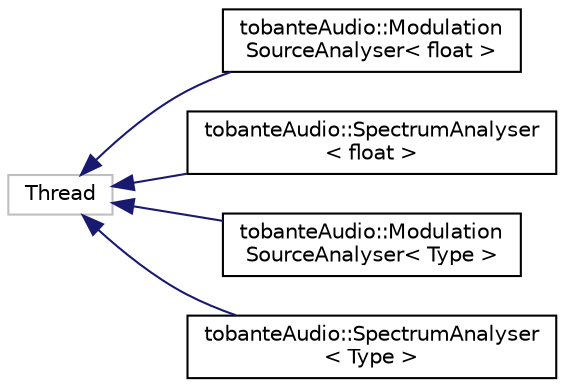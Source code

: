 digraph "Graphical Class Hierarchy"
{
  edge [fontname="Helvetica",fontsize="10",labelfontname="Helvetica",labelfontsize="10"];
  node [fontname="Helvetica",fontsize="10",shape=record];
  rankdir="LR";
  Node3 [label="Thread",height=0.2,width=0.4,color="grey75", fillcolor="white", style="filled"];
  Node3 -> Node0 [dir="back",color="midnightblue",fontsize="10",style="solid",fontname="Helvetica"];
  Node0 [label="tobanteAudio::Modulation\lSourceAnalyser\< float \>",height=0.2,width=0.4,color="black", fillcolor="white", style="filled",URL="$classtobanteAudio_1_1ModulationSourceAnalyser.html"];
  Node3 -> Node5 [dir="back",color="midnightblue",fontsize="10",style="solid",fontname="Helvetica"];
  Node5 [label="tobanteAudio::SpectrumAnalyser\l\< float \>",height=0.2,width=0.4,color="black", fillcolor="white", style="filled",URL="$classtobanteAudio_1_1SpectrumAnalyser.html"];
  Node3 -> Node6 [dir="back",color="midnightblue",fontsize="10",style="solid",fontname="Helvetica"];
  Node6 [label="tobanteAudio::Modulation\lSourceAnalyser\< Type \>",height=0.2,width=0.4,color="black", fillcolor="white", style="filled",URL="$classtobanteAudio_1_1ModulationSourceAnalyser.html",tooltip="Recieves data from the modulation processor thread, calculates a path which is read by the GUI thread..."];
  Node3 -> Node7 [dir="back",color="midnightblue",fontsize="10",style="solid",fontname="Helvetica"];
  Node7 [label="tobanteAudio::SpectrumAnalyser\l\< Type \>",height=0.2,width=0.4,color="black", fillcolor="white", style="filled",URL="$classtobanteAudio_1_1SpectrumAnalyser.html",tooltip="Recieves data from the processor thread, calculates the FFT which is read by the GUI thread to plot a..."];
}
